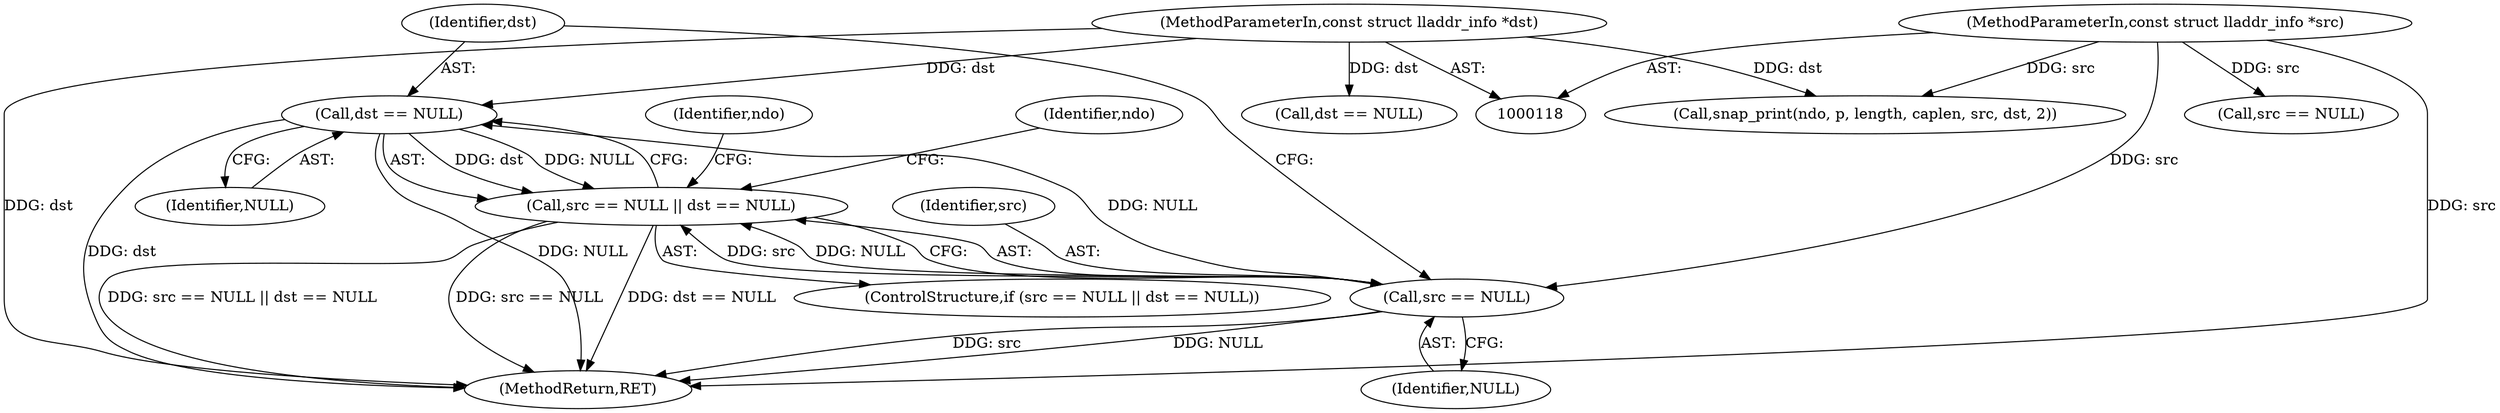 digraph "0_tcpdump_1dcd10aceabbc03bf571ea32b892c522cbe923de_10@pointer" {
"1000537" [label="(Call,dst == NULL)"];
"1000124" [label="(MethodParameterIn,const struct lladdr_info *dst)"];
"1000534" [label="(Call,src == NULL)"];
"1000123" [label="(MethodParameterIn,const struct lladdr_info *src)"];
"1000533" [label="(Call,src == NULL || dst == NULL)"];
"1000557" [label="(Identifier,ndo)"];
"1000536" [label="(Identifier,NULL)"];
"1000539" [label="(Identifier,NULL)"];
"1000532" [label="(ControlStructure,if (src == NULL || dst == NULL))"];
"1000755" [label="(MethodReturn,RET)"];
"1000542" [label="(Identifier,ndo)"];
"1000351" [label="(Call,snap_print(ndo, p, length, caplen, src, dst, 2))"];
"1000533" [label="(Call,src == NULL || dst == NULL)"];
"1000496" [label="(Call,dst == NULL)"];
"1000535" [label="(Identifier,src)"];
"1000538" [label="(Identifier,dst)"];
"1000123" [label="(MethodParameterIn,const struct lladdr_info *src)"];
"1000493" [label="(Call,src == NULL)"];
"1000124" [label="(MethodParameterIn,const struct lladdr_info *dst)"];
"1000534" [label="(Call,src == NULL)"];
"1000537" [label="(Call,dst == NULL)"];
"1000537" -> "1000533"  [label="AST: "];
"1000537" -> "1000539"  [label="CFG: "];
"1000538" -> "1000537"  [label="AST: "];
"1000539" -> "1000537"  [label="AST: "];
"1000533" -> "1000537"  [label="CFG: "];
"1000537" -> "1000755"  [label="DDG: NULL"];
"1000537" -> "1000755"  [label="DDG: dst"];
"1000537" -> "1000533"  [label="DDG: dst"];
"1000537" -> "1000533"  [label="DDG: NULL"];
"1000124" -> "1000537"  [label="DDG: dst"];
"1000534" -> "1000537"  [label="DDG: NULL"];
"1000124" -> "1000118"  [label="AST: "];
"1000124" -> "1000755"  [label="DDG: dst"];
"1000124" -> "1000351"  [label="DDG: dst"];
"1000124" -> "1000496"  [label="DDG: dst"];
"1000534" -> "1000533"  [label="AST: "];
"1000534" -> "1000536"  [label="CFG: "];
"1000535" -> "1000534"  [label="AST: "];
"1000536" -> "1000534"  [label="AST: "];
"1000538" -> "1000534"  [label="CFG: "];
"1000533" -> "1000534"  [label="CFG: "];
"1000534" -> "1000755"  [label="DDG: NULL"];
"1000534" -> "1000755"  [label="DDG: src"];
"1000534" -> "1000533"  [label="DDG: src"];
"1000534" -> "1000533"  [label="DDG: NULL"];
"1000123" -> "1000534"  [label="DDG: src"];
"1000123" -> "1000118"  [label="AST: "];
"1000123" -> "1000755"  [label="DDG: src"];
"1000123" -> "1000351"  [label="DDG: src"];
"1000123" -> "1000493"  [label="DDG: src"];
"1000533" -> "1000532"  [label="AST: "];
"1000542" -> "1000533"  [label="CFG: "];
"1000557" -> "1000533"  [label="CFG: "];
"1000533" -> "1000755"  [label="DDG: src == NULL || dst == NULL"];
"1000533" -> "1000755"  [label="DDG: src == NULL"];
"1000533" -> "1000755"  [label="DDG: dst == NULL"];
}
